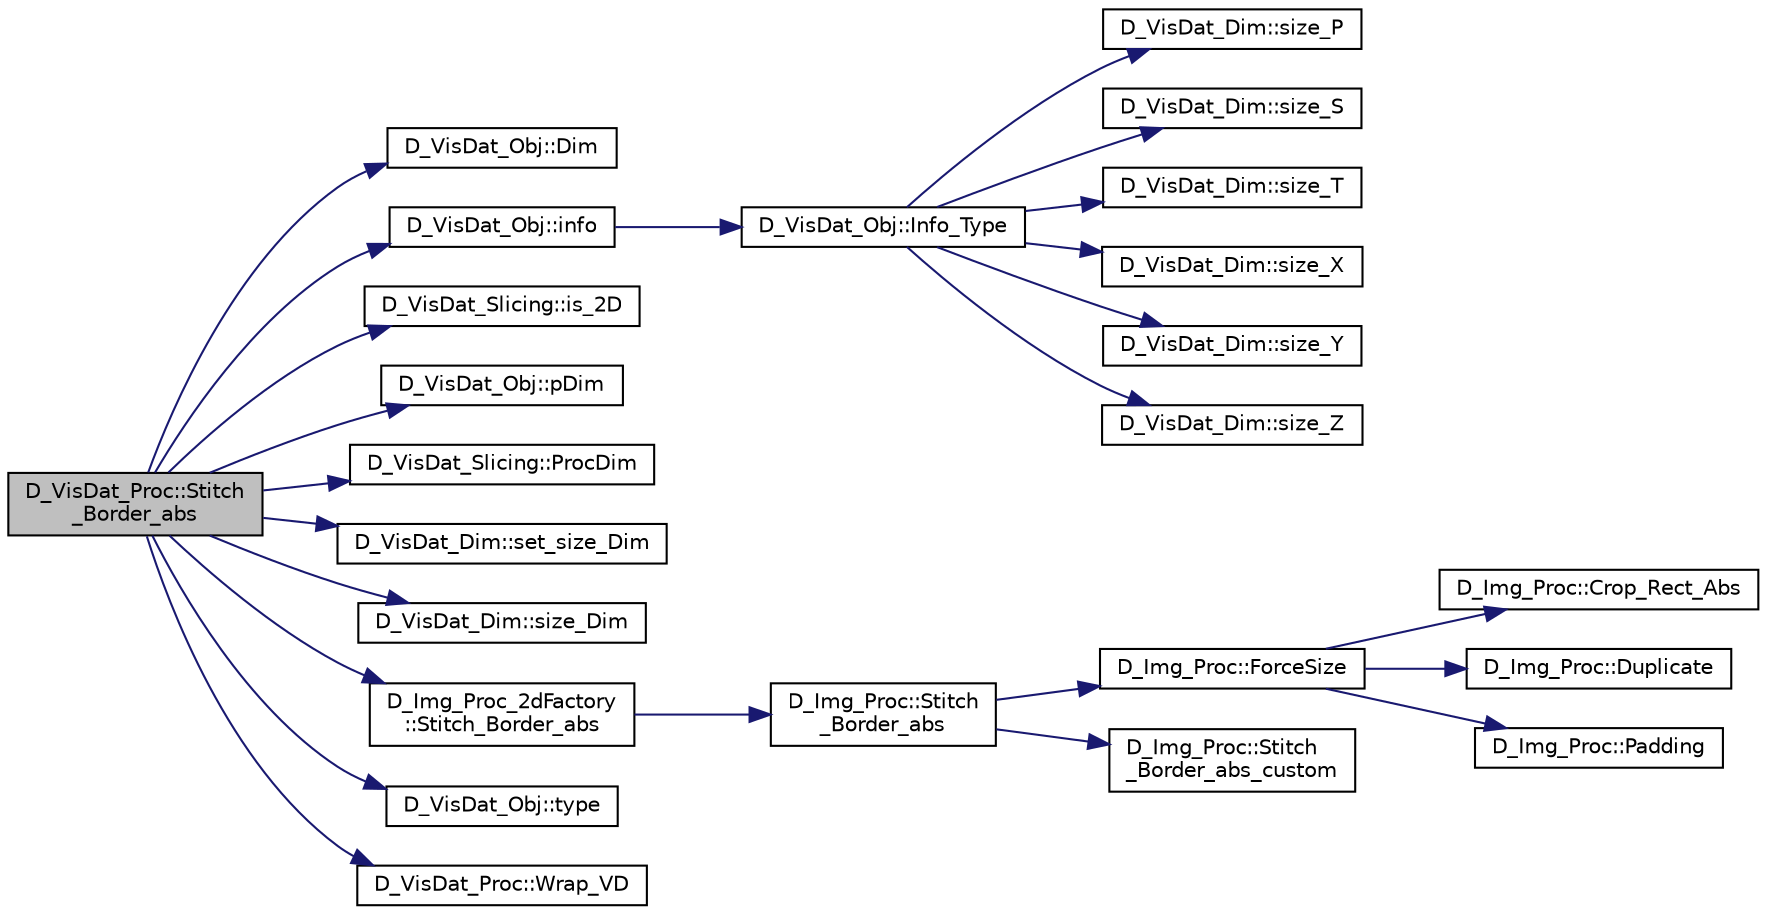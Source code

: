 digraph "D_VisDat_Proc::Stitch_Border_abs"
{
 // LATEX_PDF_SIZE
  edge [fontname="Helvetica",fontsize="10",labelfontname="Helvetica",labelfontsize="10"];
  node [fontname="Helvetica",fontsize="10",shape=record];
  rankdir="LR";
  Node1 [label="D_VisDat_Proc::Stitch\l_Border_abs",height=0.2,width=0.4,color="black", fillcolor="grey75", style="filled", fontcolor="black",tooltip=" "];
  Node1 -> Node2 [color="midnightblue",fontsize="10",style="solid",fontname="Helvetica"];
  Node2 [label="D_VisDat_Obj::Dim",height=0.2,width=0.4,color="black", fillcolor="white", style="filled",URL="$class_d___vis_dat___obj.html#a9b255993f402cca1b61ca82beae51b20",tooltip=" "];
  Node1 -> Node3 [color="midnightblue",fontsize="10",style="solid",fontname="Helvetica"];
  Node3 [label="D_VisDat_Obj::info",height=0.2,width=0.4,color="black", fillcolor="white", style="filled",URL="$class_d___vis_dat___obj.html#a01a4349772351925aee3695ef511883b",tooltip=" "];
  Node3 -> Node4 [color="midnightblue",fontsize="10",style="solid",fontname="Helvetica"];
  Node4 [label="D_VisDat_Obj::Info_Type",height=0.2,width=0.4,color="black", fillcolor="white", style="filled",URL="$class_d___vis_dat___obj.html#a470c4a8ea26b436c680a6d6f7762f6cc",tooltip=" "];
  Node4 -> Node5 [color="midnightblue",fontsize="10",style="solid",fontname="Helvetica"];
  Node5 [label="D_VisDat_Dim::size_P",height=0.2,width=0.4,color="black", fillcolor="white", style="filled",URL="$class_d___vis_dat___dim.html#a194a8cb35fe1b94c93593dffdaa04ae4",tooltip=" "];
  Node4 -> Node6 [color="midnightblue",fontsize="10",style="solid",fontname="Helvetica"];
  Node6 [label="D_VisDat_Dim::size_S",height=0.2,width=0.4,color="black", fillcolor="white", style="filled",URL="$class_d___vis_dat___dim.html#a184e0070c38c33cfbc9cb6f33a59cb6f",tooltip=" "];
  Node4 -> Node7 [color="midnightblue",fontsize="10",style="solid",fontname="Helvetica"];
  Node7 [label="D_VisDat_Dim::size_T",height=0.2,width=0.4,color="black", fillcolor="white", style="filled",URL="$class_d___vis_dat___dim.html#a348cae038bf63a2f28bd4ca5318b0668",tooltip=" "];
  Node4 -> Node8 [color="midnightblue",fontsize="10",style="solid",fontname="Helvetica"];
  Node8 [label="D_VisDat_Dim::size_X",height=0.2,width=0.4,color="black", fillcolor="white", style="filled",URL="$class_d___vis_dat___dim.html#a8fa7caa3b5d1de10201d4b693fee0b72",tooltip=" "];
  Node4 -> Node9 [color="midnightblue",fontsize="10",style="solid",fontname="Helvetica"];
  Node9 [label="D_VisDat_Dim::size_Y",height=0.2,width=0.4,color="black", fillcolor="white", style="filled",URL="$class_d___vis_dat___dim.html#a2b8739277fc2bcfd0f9c6d7b3ea919cc",tooltip=" "];
  Node4 -> Node10 [color="midnightblue",fontsize="10",style="solid",fontname="Helvetica"];
  Node10 [label="D_VisDat_Dim::size_Z",height=0.2,width=0.4,color="black", fillcolor="white", style="filled",URL="$class_d___vis_dat___dim.html#ab06c6312191e35339561f1a547049f5a",tooltip=" "];
  Node1 -> Node11 [color="midnightblue",fontsize="10",style="solid",fontname="Helvetica"];
  Node11 [label="D_VisDat_Slicing::is_2D",height=0.2,width=0.4,color="black", fillcolor="white", style="filled",URL="$class_d___vis_dat___slicing.html#a6e5f7f2a4448f135c77a06e04f678974",tooltip=" "];
  Node1 -> Node12 [color="midnightblue",fontsize="10",style="solid",fontname="Helvetica"];
  Node12 [label="D_VisDat_Obj::pDim",height=0.2,width=0.4,color="black", fillcolor="white", style="filled",URL="$class_d___vis_dat___obj.html#ab4cee8385af854cafa24ee21766d208f",tooltip=" "];
  Node1 -> Node13 [color="midnightblue",fontsize="10",style="solid",fontname="Helvetica"];
  Node13 [label="D_VisDat_Slicing::ProcDim",height=0.2,width=0.4,color="black", fillcolor="white", style="filled",URL="$class_d___vis_dat___slicing.html#a61efa043cf1e281c936ca5492a4fe582",tooltip=" "];
  Node1 -> Node14 [color="midnightblue",fontsize="10",style="solid",fontname="Helvetica"];
  Node14 [label="D_VisDat_Dim::set_size_Dim",height=0.2,width=0.4,color="black", fillcolor="white", style="filled",URL="$class_d___vis_dat___dim.html#ae1bac764d701742e01b39fecb9a3050e",tooltip=" "];
  Node1 -> Node15 [color="midnightblue",fontsize="10",style="solid",fontname="Helvetica"];
  Node15 [label="D_VisDat_Dim::size_Dim",height=0.2,width=0.4,color="black", fillcolor="white", style="filled",URL="$class_d___vis_dat___dim.html#af266339e1a363caf7d20a01997ceed9f",tooltip=" "];
  Node1 -> Node16 [color="midnightblue",fontsize="10",style="solid",fontname="Helvetica"];
  Node16 [label="D_Img_Proc_2dFactory\l::Stitch_Border_abs",height=0.2,width=0.4,color="black", fillcolor="white", style="filled",URL="$class_d___img___proc__2d_factory.html#afec1c67d203f283ae274f51d809f8a93",tooltip=" "];
  Node16 -> Node17 [color="midnightblue",fontsize="10",style="solid",fontname="Helvetica"];
  Node17 [label="D_Img_Proc::Stitch\l_Border_abs",height=0.2,width=0.4,color="black", fillcolor="white", style="filled",URL="$class_d___img___proc.html#a3f539429f39b1f1561acd7fcf98907ca",tooltip=" "];
  Node17 -> Node18 [color="midnightblue",fontsize="10",style="solid",fontname="Helvetica"];
  Node18 [label="D_Img_Proc::ForceSize",height=0.2,width=0.4,color="black", fillcolor="white", style="filled",URL="$class_d___img___proc.html#ac9f67126d0a420b9750f725b7e4d6295",tooltip=" "];
  Node18 -> Node19 [color="midnightblue",fontsize="10",style="solid",fontname="Helvetica"];
  Node19 [label="D_Img_Proc::Crop_Rect_Abs",height=0.2,width=0.4,color="black", fillcolor="white", style="filled",URL="$class_d___img___proc.html#a7d8de715a15ff62db57fdc8a2d86809f",tooltip=" "];
  Node18 -> Node20 [color="midnightblue",fontsize="10",style="solid",fontname="Helvetica"];
  Node20 [label="D_Img_Proc::Duplicate",height=0.2,width=0.4,color="black", fillcolor="white", style="filled",URL="$class_d___img___proc.html#ae211633bc292fe33bb171bd38d4dd110",tooltip=" "];
  Node18 -> Node21 [color="midnightblue",fontsize="10",style="solid",fontname="Helvetica"];
  Node21 [label="D_Img_Proc::Padding",height=0.2,width=0.4,color="black", fillcolor="white", style="filled",URL="$class_d___img___proc.html#a722d985072ba953a6fc7cfa100a0eaaf",tooltip=" "];
  Node17 -> Node22 [color="midnightblue",fontsize="10",style="solid",fontname="Helvetica"];
  Node22 [label="D_Img_Proc::Stitch\l_Border_abs_custom",height=0.2,width=0.4,color="black", fillcolor="white", style="filled",URL="$class_d___img___proc.html#a23fcb1c971eff58bfa3386e7a0f7588f",tooltip=" "];
  Node1 -> Node23 [color="midnightblue",fontsize="10",style="solid",fontname="Helvetica"];
  Node23 [label="D_VisDat_Obj::type",height=0.2,width=0.4,color="black", fillcolor="white", style="filled",URL="$class_d___vis_dat___obj.html#ac5826459ed7f3f1cd6a3a5ff89d4fbc8",tooltip=" "];
  Node1 -> Node24 [color="midnightblue",fontsize="10",style="solid",fontname="Helvetica"];
  Node24 [label="D_VisDat_Proc::Wrap_VD",height=0.2,width=0.4,color="black", fillcolor="white", style="filled",URL="$class_d___vis_dat___proc.html#a08a25f3f05db4e112c651456fd1ae7e5",tooltip=" "];
}
